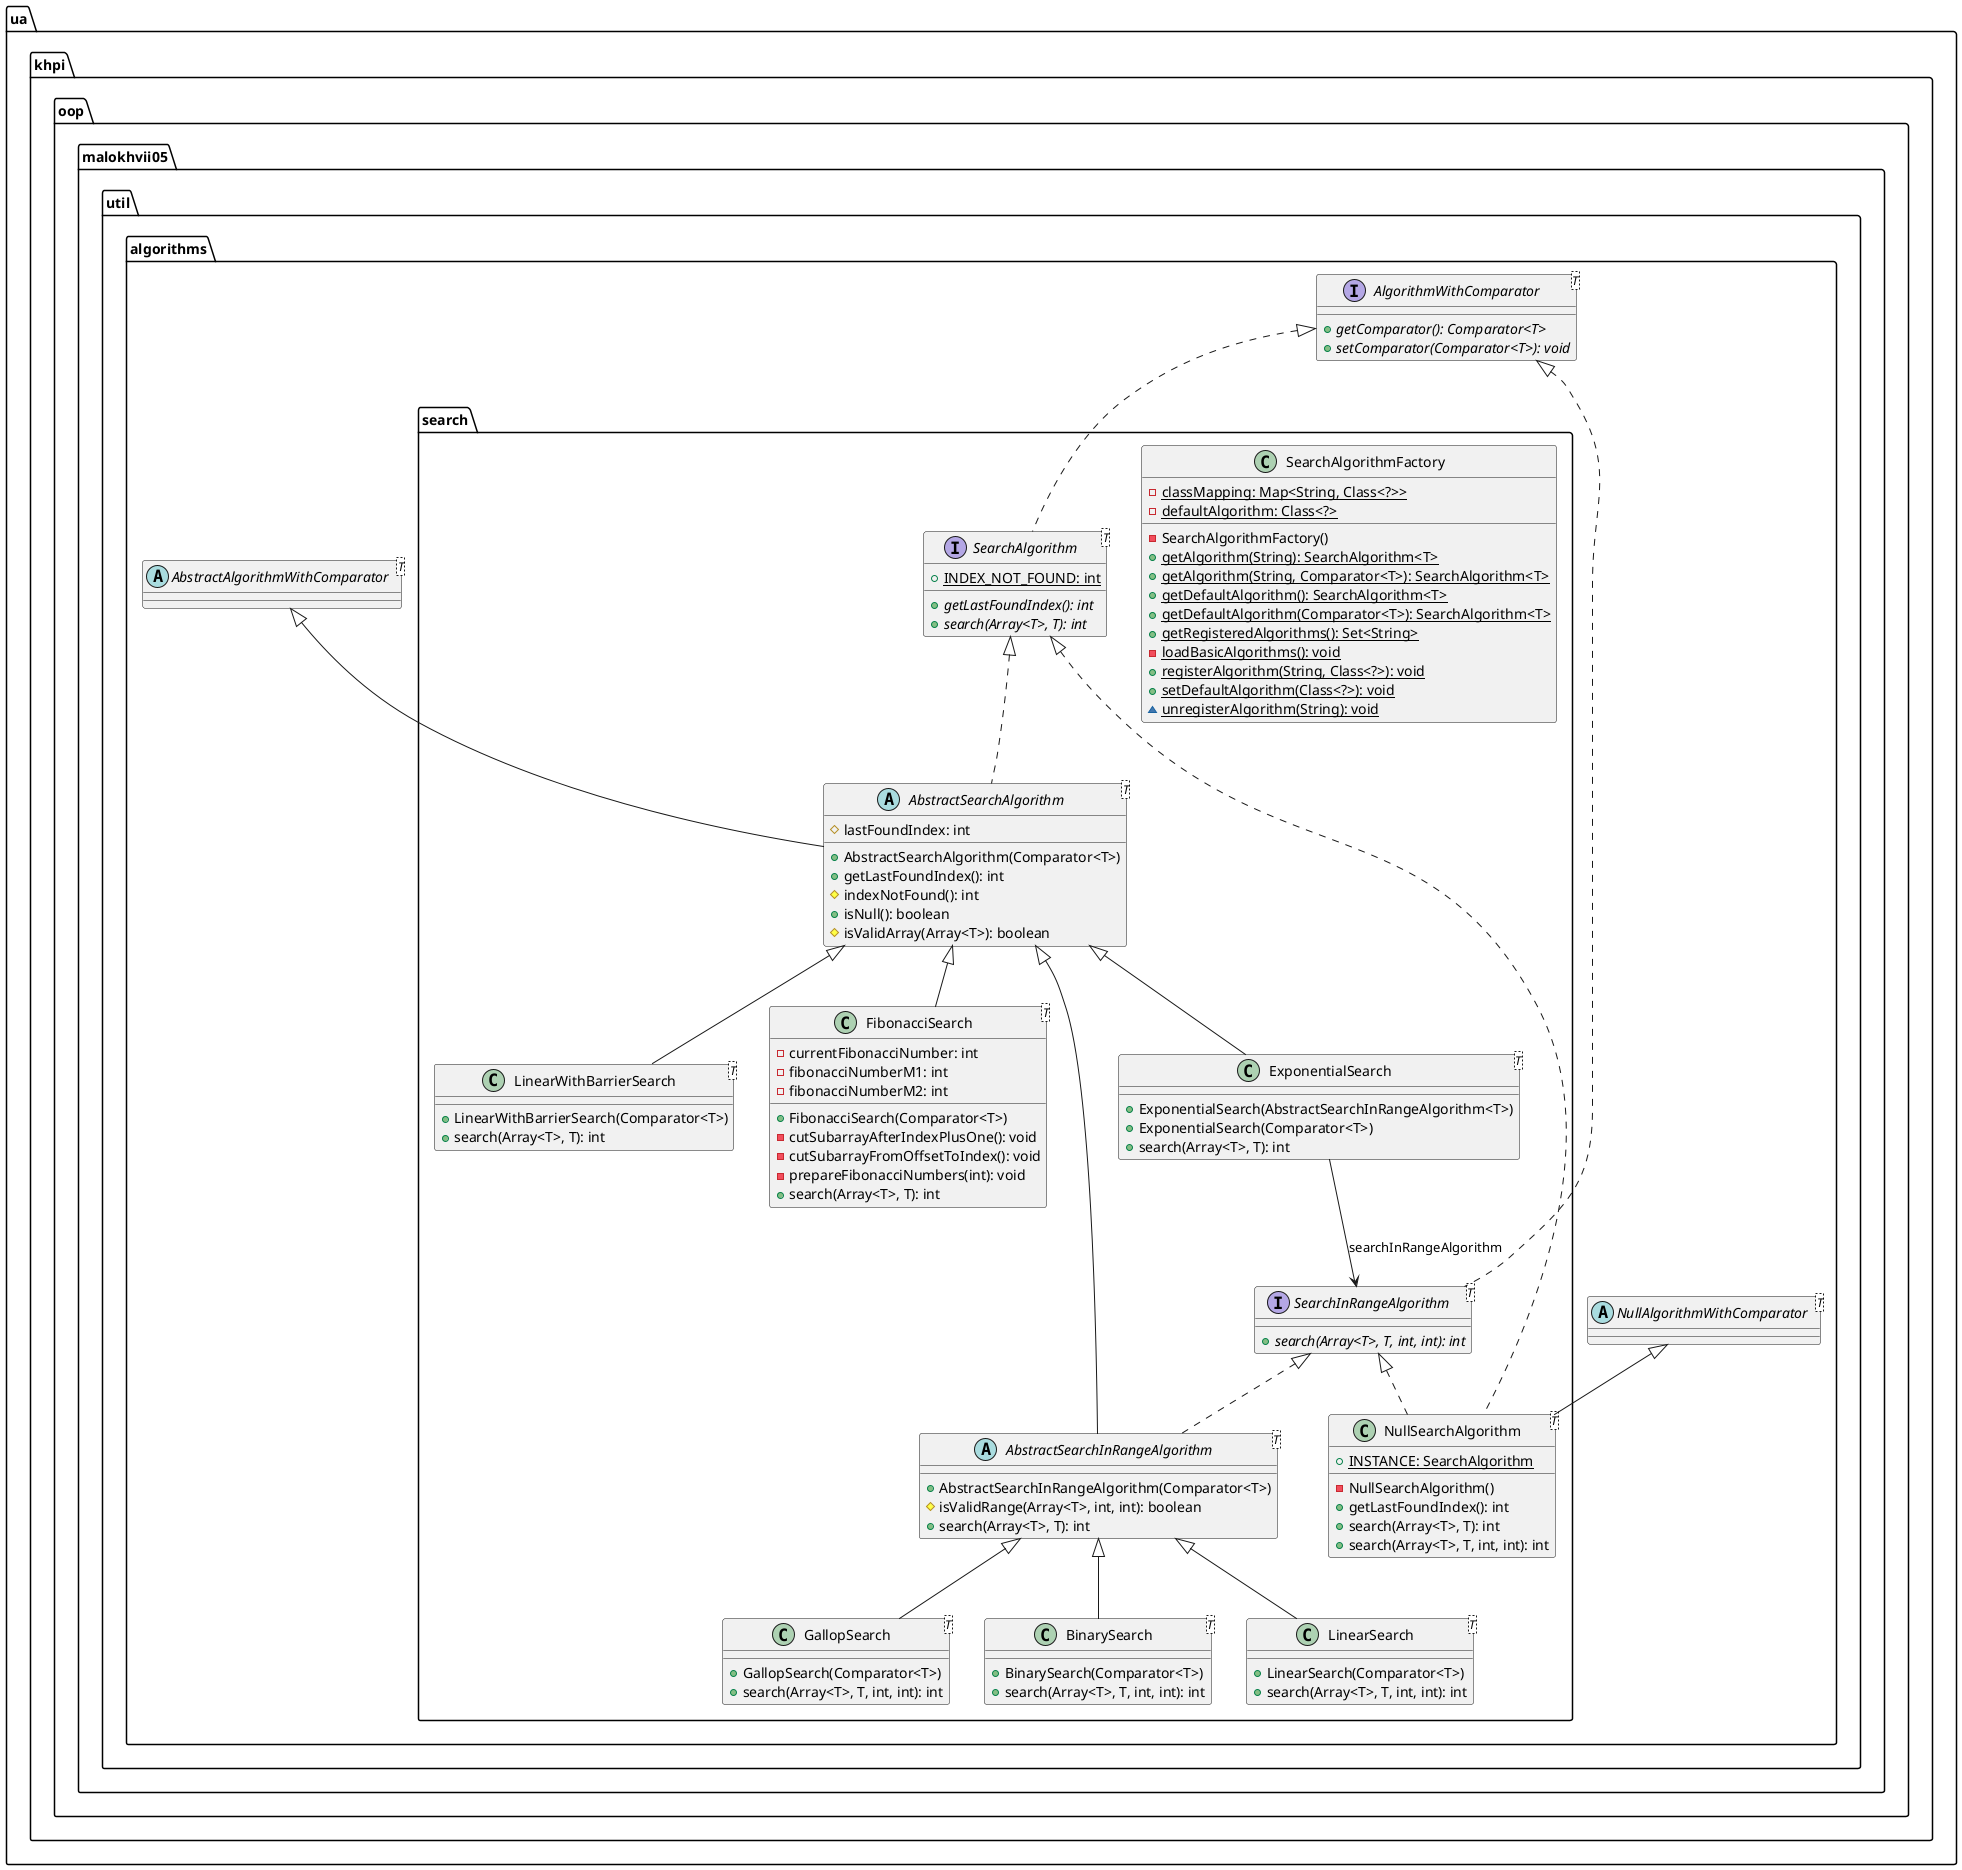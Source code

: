 @startuml

    namespace ua.khpi.oop.malokhvii05.util.algorithms.search {

        class NullSearchAlgorithm<T> {
            {static} +INSTANCE: SearchAlgorithm
            -NullSearchAlgorithm()
            +getLastFoundIndex(): int
            +search(Array<T>, T): int
            +search(Array<T>, T, int, int): int
        }

        interface SearchInRangeAlgorithm<T> {
            {abstract} +search(Array<T>, T, int, int): int
        }

        class GallopSearch<T> {
            +GallopSearch(Comparator<T>)
            +search(Array<T>, T, int, int): int
        }

        class SearchAlgorithmFactory {
            {static} -classMapping: Map<String, Class<?>>
            {static} -defaultAlgorithm: Class<?>
            -SearchAlgorithmFactory()
            {static} +getAlgorithm(String): SearchAlgorithm<T>
            {static} +getAlgorithm(String, Comparator<T>): SearchAlgorithm<T>
            {static} +getDefaultAlgorithm(): SearchAlgorithm<T>
            {static} +getDefaultAlgorithm(Comparator<T>): SearchAlgorithm<T>
            {static} +getRegisteredAlgorithms(): Set<String>
            {static} -loadBasicAlgorithms(): void
            {static} +registerAlgorithm(String, Class<?>): void
            {static} +setDefaultAlgorithm(Class<?>): void
            {static} ~unregisterAlgorithm(String): void
        }

        class FibonacciSearch<T> {
            -currentFibonacciNumber: int
            -fibonacciNumberM1: int
            -fibonacciNumberM2: int
            +FibonacciSearch(Comparator<T>)
            -cutSubarrayAfterIndexPlusOne(): void
            -cutSubarrayFromOffsetToIndex(): void
            -prepareFibonacciNumbers(int): void
            +search(Array<T>, T): int
        }

        class BinarySearch<T> {
            +BinarySearch(Comparator<T>)
            +search(Array<T>, T, int, int): int
        }

        class ExponentialSearch<T> {
            +ExponentialSearch(AbstractSearchInRangeAlgorithm<T>)
            +ExponentialSearch(Comparator<T>)
            +search(Array<T>, T): int
        }

        interface SearchAlgorithm<T> {
            {static} +INDEX_NOT_FOUND: int
            {abstract} +getLastFoundIndex(): int
            {abstract} +search(Array<T>, T): int
        }

        class LinearSearch<T> {
            +LinearSearch(Comparator<T>)
            +search(Array<T>, T, int, int): int
        }

        abstract class AbstractSearchInRangeAlgorithm<T> {
            +AbstractSearchInRangeAlgorithm(Comparator<T>)
            #isValidRange(Array<T>, int, int): boolean
            +search(Array<T>, T): int
        }

        abstract class AbstractSearchAlgorithm<T> {
            #lastFoundIndex: int
            +AbstractSearchAlgorithm(Comparator<T>)
            +getLastFoundIndex(): int
            #indexNotFound(): int
            +isNull(): boolean
            #isValidArray(Array<T>): boolean
        }

        class LinearWithBarrierSearch<T> {
            +LinearWithBarrierSearch(Comparator<T>)
            +search(Array<T>, T): int
        }

        abstract class ua.khpi.oop.malokhvii05.util.algorithms.NullAlgorithmWithComparator<T>
        ua.khpi.oop.malokhvii05.util.algorithms.NullAlgorithmWithComparator <|-- NullSearchAlgorithm

        SearchAlgorithm <|.. NullSearchAlgorithm

        SearchInRangeAlgorithm <|.. NullSearchAlgorithm

        interface ua.khpi.oop.malokhvii05.util.algorithms.AlgorithmWithComparator<T> {
            {abstract} +getComparator(): Comparator<T>
            {abstract} +setComparator(Comparator<T>): void
        }
        ua.khpi.oop.malokhvii05.util.algorithms.AlgorithmWithComparator <|.. SearchInRangeAlgorithm

        AbstractSearchInRangeAlgorithm <|-- GallopSearch

        AbstractSearchAlgorithm <|-- FibonacciSearch

        AbstractSearchInRangeAlgorithm <|-- BinarySearch

        AbstractSearchAlgorithm <|-- ExponentialSearch

        ua.khpi.oop.malokhvii05.util.algorithms.AlgorithmWithComparator <|.. SearchAlgorithm

        AbstractSearchInRangeAlgorithm <|-- LinearSearch

        AbstractSearchAlgorithm <|-- AbstractSearchInRangeAlgorithm

        SearchInRangeAlgorithm <|.. AbstractSearchInRangeAlgorithm

        abstract class ua.khpi.oop.malokhvii05.util.algorithms.AbstractAlgorithmWithComparator<T>
        ua.khpi.oop.malokhvii05.util.algorithms.AbstractAlgorithmWithComparator <|-- AbstractSearchAlgorithm

        SearchAlgorithm <|.. AbstractSearchAlgorithm

        AbstractSearchAlgorithm <|-- LinearWithBarrierSearch

        ExponentialSearch --> SearchInRangeAlgorithm: searchInRangeAlgorithm

    }

@enduml
